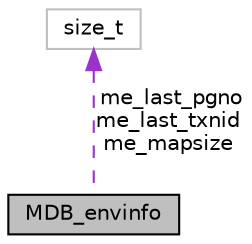 digraph "MDB_envinfo"
{
  edge [fontname="Helvetica",fontsize="10",labelfontname="Helvetica",labelfontsize="10"];
  node [fontname="Helvetica",fontsize="10",shape=record];
  Node1 [label="MDB_envinfo",height=0.2,width=0.4,color="black", fillcolor="grey75", style="filled", fontcolor="black"];
  Node2 -> Node1 [dir="back",color="darkorchid3",fontsize="10",style="dashed",label=" me_last_pgno\nme_last_txnid\nme_mapsize" ];
  Node2 [label="size_t",height=0.2,width=0.4,color="grey75", fillcolor="white", style="filled"];
}
